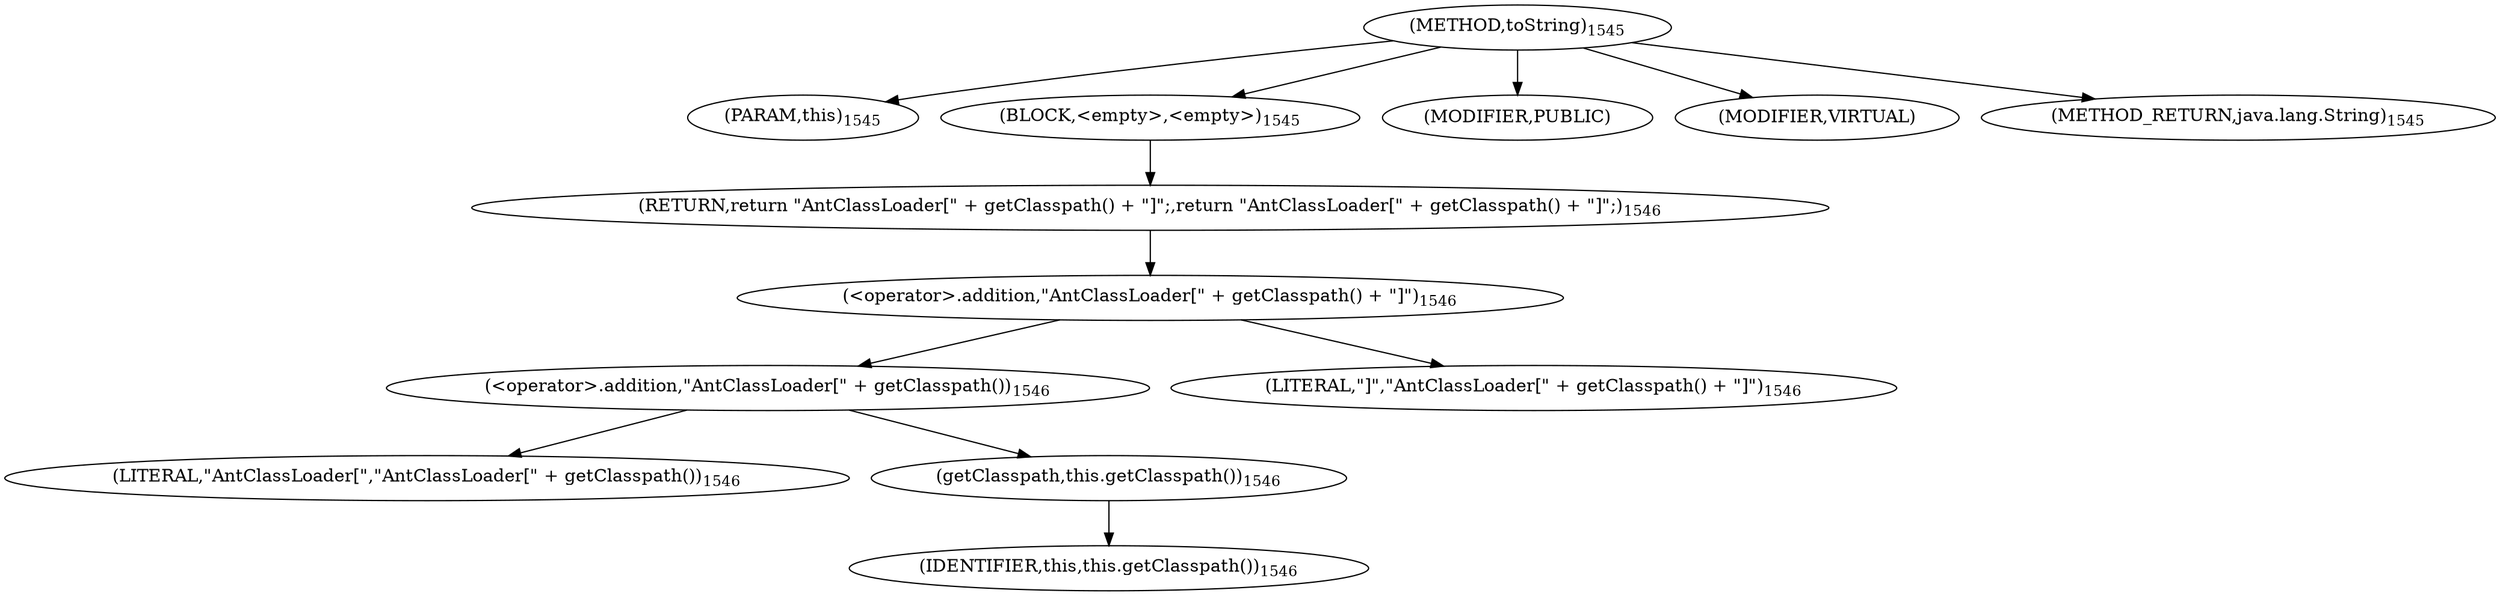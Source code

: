 digraph "toString" {  
"2965" [label = <(METHOD,toString)<SUB>1545</SUB>> ]
"188" [label = <(PARAM,this)<SUB>1545</SUB>> ]
"2966" [label = <(BLOCK,&lt;empty&gt;,&lt;empty&gt;)<SUB>1545</SUB>> ]
"2967" [label = <(RETURN,return &quot;AntClassLoader[&quot; + getClasspath() + &quot;]&quot;;,return &quot;AntClassLoader[&quot; + getClasspath() + &quot;]&quot;;)<SUB>1546</SUB>> ]
"2968" [label = <(&lt;operator&gt;.addition,&quot;AntClassLoader[&quot; + getClasspath() + &quot;]&quot;)<SUB>1546</SUB>> ]
"2969" [label = <(&lt;operator&gt;.addition,&quot;AntClassLoader[&quot; + getClasspath())<SUB>1546</SUB>> ]
"2970" [label = <(LITERAL,&quot;AntClassLoader[&quot;,&quot;AntClassLoader[&quot; + getClasspath())<SUB>1546</SUB>> ]
"2971" [label = <(getClasspath,this.getClasspath())<SUB>1546</SUB>> ]
"187" [label = <(IDENTIFIER,this,this.getClasspath())<SUB>1546</SUB>> ]
"2972" [label = <(LITERAL,&quot;]&quot;,&quot;AntClassLoader[&quot; + getClasspath() + &quot;]&quot;)<SUB>1546</SUB>> ]
"2973" [label = <(MODIFIER,PUBLIC)> ]
"2974" [label = <(MODIFIER,VIRTUAL)> ]
"2975" [label = <(METHOD_RETURN,java.lang.String)<SUB>1545</SUB>> ]
  "2965" -> "188" 
  "2965" -> "2966" 
  "2965" -> "2973" 
  "2965" -> "2974" 
  "2965" -> "2975" 
  "2966" -> "2967" 
  "2967" -> "2968" 
  "2968" -> "2969" 
  "2968" -> "2972" 
  "2969" -> "2970" 
  "2969" -> "2971" 
  "2971" -> "187" 
}

